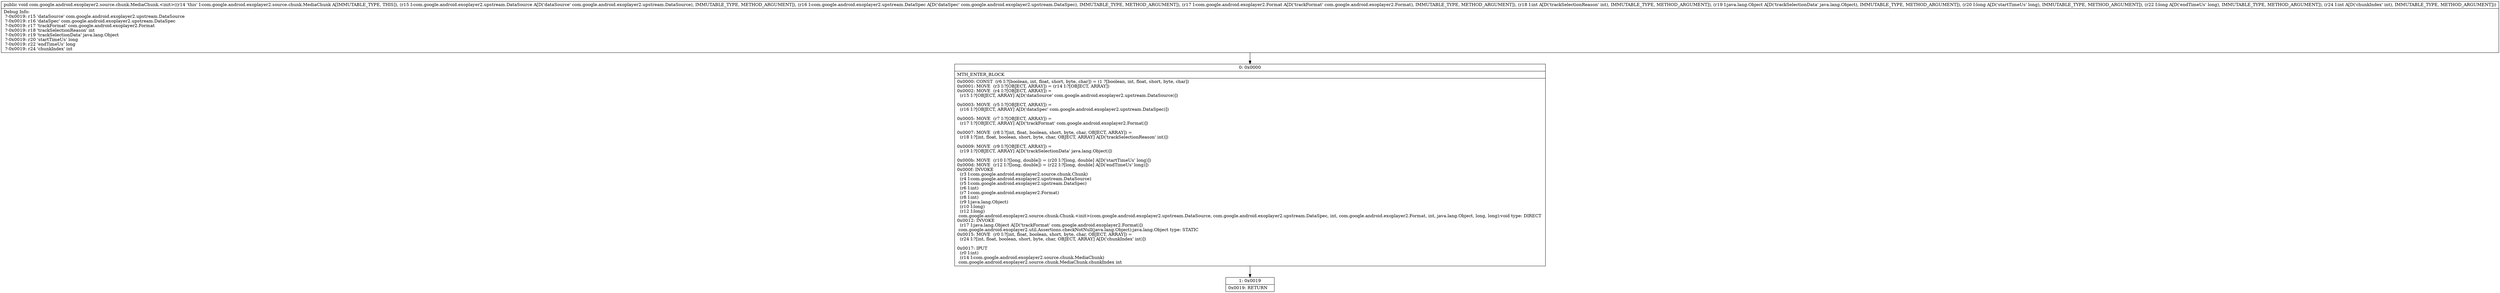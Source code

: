 digraph "CFG forcom.google.android.exoplayer2.source.chunk.MediaChunk.\<init\>(Lcom\/google\/android\/exoplayer2\/upstream\/DataSource;Lcom\/google\/android\/exoplayer2\/upstream\/DataSpec;Lcom\/google\/android\/exoplayer2\/Format;ILjava\/lang\/Object;JJI)V" {
Node_0 [shape=record,label="{0\:\ 0x0000|MTH_ENTER_BLOCK\l|0x0000: CONST  (r6 I:?[boolean, int, float, short, byte, char]) = (1 ?[boolean, int, float, short, byte, char]) \l0x0001: MOVE  (r3 I:?[OBJECT, ARRAY]) = (r14 I:?[OBJECT, ARRAY]) \l0x0002: MOVE  (r4 I:?[OBJECT, ARRAY]) = \l  (r15 I:?[OBJECT, ARRAY] A[D('dataSource' com.google.android.exoplayer2.upstream.DataSource)])\l \l0x0003: MOVE  (r5 I:?[OBJECT, ARRAY]) = \l  (r16 I:?[OBJECT, ARRAY] A[D('dataSpec' com.google.android.exoplayer2.upstream.DataSpec)])\l \l0x0005: MOVE  (r7 I:?[OBJECT, ARRAY]) = \l  (r17 I:?[OBJECT, ARRAY] A[D('trackFormat' com.google.android.exoplayer2.Format)])\l \l0x0007: MOVE  (r8 I:?[int, float, boolean, short, byte, char, OBJECT, ARRAY]) = \l  (r18 I:?[int, float, boolean, short, byte, char, OBJECT, ARRAY] A[D('trackSelectionReason' int)])\l \l0x0009: MOVE  (r9 I:?[OBJECT, ARRAY]) = \l  (r19 I:?[OBJECT, ARRAY] A[D('trackSelectionData' java.lang.Object)])\l \l0x000b: MOVE  (r10 I:?[long, double]) = (r20 I:?[long, double] A[D('startTimeUs' long)]) \l0x000d: MOVE  (r12 I:?[long, double]) = (r22 I:?[long, double] A[D('endTimeUs' long)]) \l0x000f: INVOKE  \l  (r3 I:com.google.android.exoplayer2.source.chunk.Chunk)\l  (r4 I:com.google.android.exoplayer2.upstream.DataSource)\l  (r5 I:com.google.android.exoplayer2.upstream.DataSpec)\l  (r6 I:int)\l  (r7 I:com.google.android.exoplayer2.Format)\l  (r8 I:int)\l  (r9 I:java.lang.Object)\l  (r10 I:long)\l  (r12 I:long)\l com.google.android.exoplayer2.source.chunk.Chunk.\<init\>(com.google.android.exoplayer2.upstream.DataSource, com.google.android.exoplayer2.upstream.DataSpec, int, com.google.android.exoplayer2.Format, int, java.lang.Object, long, long):void type: DIRECT \l0x0012: INVOKE  \l  (r17 I:java.lang.Object A[D('trackFormat' com.google.android.exoplayer2.Format)])\l com.google.android.exoplayer2.util.Assertions.checkNotNull(java.lang.Object):java.lang.Object type: STATIC \l0x0015: MOVE  (r0 I:?[int, float, boolean, short, byte, char, OBJECT, ARRAY]) = \l  (r24 I:?[int, float, boolean, short, byte, char, OBJECT, ARRAY] A[D('chunkIndex' int)])\l \l0x0017: IPUT  \l  (r0 I:int)\l  (r14 I:com.google.android.exoplayer2.source.chunk.MediaChunk)\l com.google.android.exoplayer2.source.chunk.MediaChunk.chunkIndex int \l}"];
Node_1 [shape=record,label="{1\:\ 0x0019|0x0019: RETURN   \l}"];
MethodNode[shape=record,label="{public void com.google.android.exoplayer2.source.chunk.MediaChunk.\<init\>((r14 'this' I:com.google.android.exoplayer2.source.chunk.MediaChunk A[IMMUTABLE_TYPE, THIS]), (r15 I:com.google.android.exoplayer2.upstream.DataSource A[D('dataSource' com.google.android.exoplayer2.upstream.DataSource), IMMUTABLE_TYPE, METHOD_ARGUMENT]), (r16 I:com.google.android.exoplayer2.upstream.DataSpec A[D('dataSpec' com.google.android.exoplayer2.upstream.DataSpec), IMMUTABLE_TYPE, METHOD_ARGUMENT]), (r17 I:com.google.android.exoplayer2.Format A[D('trackFormat' com.google.android.exoplayer2.Format), IMMUTABLE_TYPE, METHOD_ARGUMENT]), (r18 I:int A[D('trackSelectionReason' int), IMMUTABLE_TYPE, METHOD_ARGUMENT]), (r19 I:java.lang.Object A[D('trackSelectionData' java.lang.Object), IMMUTABLE_TYPE, METHOD_ARGUMENT]), (r20 I:long A[D('startTimeUs' long), IMMUTABLE_TYPE, METHOD_ARGUMENT]), (r22 I:long A[D('endTimeUs' long), IMMUTABLE_TYPE, METHOD_ARGUMENT]), (r24 I:int A[D('chunkIndex' int), IMMUTABLE_TYPE, METHOD_ARGUMENT]))  | Debug Info:\l  ?\-0x0019: r15 'dataSource' com.google.android.exoplayer2.upstream.DataSource\l  ?\-0x0019: r16 'dataSpec' com.google.android.exoplayer2.upstream.DataSpec\l  ?\-0x0019: r17 'trackFormat' com.google.android.exoplayer2.Format\l  ?\-0x0019: r18 'trackSelectionReason' int\l  ?\-0x0019: r19 'trackSelectionData' java.lang.Object\l  ?\-0x0019: r20 'startTimeUs' long\l  ?\-0x0019: r22 'endTimeUs' long\l  ?\-0x0019: r24 'chunkIndex' int\l}"];
MethodNode -> Node_0;
Node_0 -> Node_1;
}


